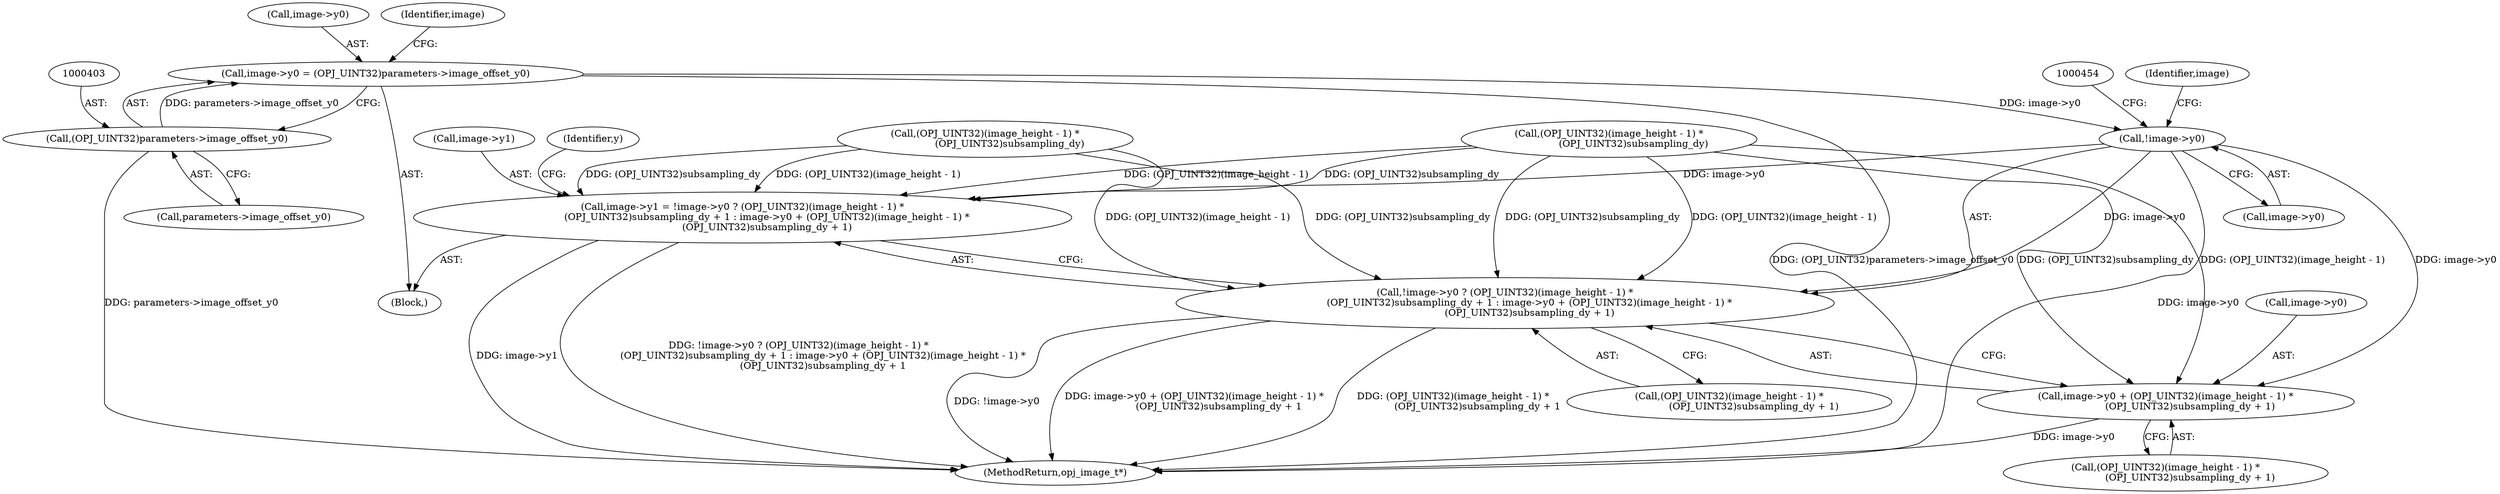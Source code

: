 digraph "0_openjpeg_2cd30c2b06ce332dede81cccad8b334cde997281_1@pointer" {
"1000398" [label="(Call,image->y0 = (OPJ_UINT32)parameters->image_offset_y0)"];
"1000402" [label="(Call,(OPJ_UINT32)parameters->image_offset_y0)"];
"1000447" [label="(Call,!image->y0)"];
"1000442" [label="(Call,image->y1 = !image->y0 ? (OPJ_UINT32)(image_height - 1) *\n                (OPJ_UINT32)subsampling_dy + 1 : image->y0 + (OPJ_UINT32)(image_height - 1) *\n                (OPJ_UINT32)subsampling_dy + 1)"];
"1000446" [label="(Call,!image->y0 ? (OPJ_UINT32)(image_height - 1) *\n                (OPJ_UINT32)subsampling_dy + 1 : image->y0 + (OPJ_UINT32)(image_height - 1) *\n                (OPJ_UINT32)subsampling_dy + 1)"];
"1000462" [label="(Call,image->y0 + (OPJ_UINT32)(image_height - 1) *\n                (OPJ_UINT32)subsampling_dy + 1)"];
"1000443" [label="(Call,image->y1)"];
"1000464" [label="(Identifier,image)"];
"1000113" [label="(Block,)"];
"1000463" [label="(Call,image->y0)"];
"1000466" [label="(Call,(OPJ_UINT32)(image_height - 1) *\n                (OPJ_UINT32)subsampling_dy + 1)"];
"1000447" [label="(Call,!image->y0)"];
"1000479" [label="(Identifier,y)"];
"1000462" [label="(Call,image->y0 + (OPJ_UINT32)(image_height - 1) *\n                (OPJ_UINT32)subsampling_dy + 1)"];
"1000451" [label="(Call,(OPJ_UINT32)(image_height - 1) *\n                (OPJ_UINT32)subsampling_dy + 1)"];
"1000467" [label="(Call,(OPJ_UINT32)(image_height - 1) *\n                (OPJ_UINT32)subsampling_dy)"];
"1000402" [label="(Call,(OPJ_UINT32)parameters->image_offset_y0)"];
"1000398" [label="(Call,image->y0 = (OPJ_UINT32)parameters->image_offset_y0)"];
"1000399" [label="(Call,image->y0)"];
"1000448" [label="(Call,image->y0)"];
"1000404" [label="(Call,parameters->image_offset_y0)"];
"1000446" [label="(Call,!image->y0 ? (OPJ_UINT32)(image_height - 1) *\n                (OPJ_UINT32)subsampling_dy + 1 : image->y0 + (OPJ_UINT32)(image_height - 1) *\n                (OPJ_UINT32)subsampling_dy + 1)"];
"1000442" [label="(Call,image->y1 = !image->y0 ? (OPJ_UINT32)(image_height - 1) *\n                (OPJ_UINT32)subsampling_dy + 1 : image->y0 + (OPJ_UINT32)(image_height - 1) *\n                (OPJ_UINT32)subsampling_dy + 1)"];
"1000452" [label="(Call,(OPJ_UINT32)(image_height - 1) *\n                (OPJ_UINT32)subsampling_dy)"];
"1000409" [label="(Identifier,image)"];
"1000766" [label="(MethodReturn,opj_image_t*)"];
"1000398" -> "1000113"  [label="AST: "];
"1000398" -> "1000402"  [label="CFG: "];
"1000399" -> "1000398"  [label="AST: "];
"1000402" -> "1000398"  [label="AST: "];
"1000409" -> "1000398"  [label="CFG: "];
"1000398" -> "1000766"  [label="DDG: (OPJ_UINT32)parameters->image_offset_y0"];
"1000402" -> "1000398"  [label="DDG: parameters->image_offset_y0"];
"1000398" -> "1000447"  [label="DDG: image->y0"];
"1000402" -> "1000404"  [label="CFG: "];
"1000403" -> "1000402"  [label="AST: "];
"1000404" -> "1000402"  [label="AST: "];
"1000402" -> "1000766"  [label="DDG: parameters->image_offset_y0"];
"1000447" -> "1000446"  [label="AST: "];
"1000447" -> "1000448"  [label="CFG: "];
"1000448" -> "1000447"  [label="AST: "];
"1000454" -> "1000447"  [label="CFG: "];
"1000464" -> "1000447"  [label="CFG: "];
"1000447" -> "1000766"  [label="DDG: image->y0"];
"1000447" -> "1000442"  [label="DDG: image->y0"];
"1000447" -> "1000446"  [label="DDG: image->y0"];
"1000447" -> "1000462"  [label="DDG: image->y0"];
"1000442" -> "1000113"  [label="AST: "];
"1000442" -> "1000446"  [label="CFG: "];
"1000443" -> "1000442"  [label="AST: "];
"1000446" -> "1000442"  [label="AST: "];
"1000479" -> "1000442"  [label="CFG: "];
"1000442" -> "1000766"  [label="DDG: image->y1"];
"1000442" -> "1000766"  [label="DDG: !image->y0 ? (OPJ_UINT32)(image_height - 1) *\n                (OPJ_UINT32)subsampling_dy + 1 : image->y0 + (OPJ_UINT32)(image_height - 1) *\n                (OPJ_UINT32)subsampling_dy + 1"];
"1000452" -> "1000442"  [label="DDG: (OPJ_UINT32)(image_height - 1)"];
"1000452" -> "1000442"  [label="DDG: (OPJ_UINT32)subsampling_dy"];
"1000467" -> "1000442"  [label="DDG: (OPJ_UINT32)(image_height - 1)"];
"1000467" -> "1000442"  [label="DDG: (OPJ_UINT32)subsampling_dy"];
"1000446" -> "1000451"  [label="CFG: "];
"1000446" -> "1000462"  [label="CFG: "];
"1000451" -> "1000446"  [label="AST: "];
"1000462" -> "1000446"  [label="AST: "];
"1000446" -> "1000766"  [label="DDG: !image->y0"];
"1000446" -> "1000766"  [label="DDG: image->y0 + (OPJ_UINT32)(image_height - 1) *\n                (OPJ_UINT32)subsampling_dy + 1"];
"1000446" -> "1000766"  [label="DDG: (OPJ_UINT32)(image_height - 1) *\n                (OPJ_UINT32)subsampling_dy + 1"];
"1000452" -> "1000446"  [label="DDG: (OPJ_UINT32)(image_height - 1)"];
"1000452" -> "1000446"  [label="DDG: (OPJ_UINT32)subsampling_dy"];
"1000467" -> "1000446"  [label="DDG: (OPJ_UINT32)(image_height - 1)"];
"1000467" -> "1000446"  [label="DDG: (OPJ_UINT32)subsampling_dy"];
"1000462" -> "1000466"  [label="CFG: "];
"1000463" -> "1000462"  [label="AST: "];
"1000466" -> "1000462"  [label="AST: "];
"1000462" -> "1000766"  [label="DDG: image->y0"];
"1000467" -> "1000462"  [label="DDG: (OPJ_UINT32)(image_height - 1)"];
"1000467" -> "1000462"  [label="DDG: (OPJ_UINT32)subsampling_dy"];
}
